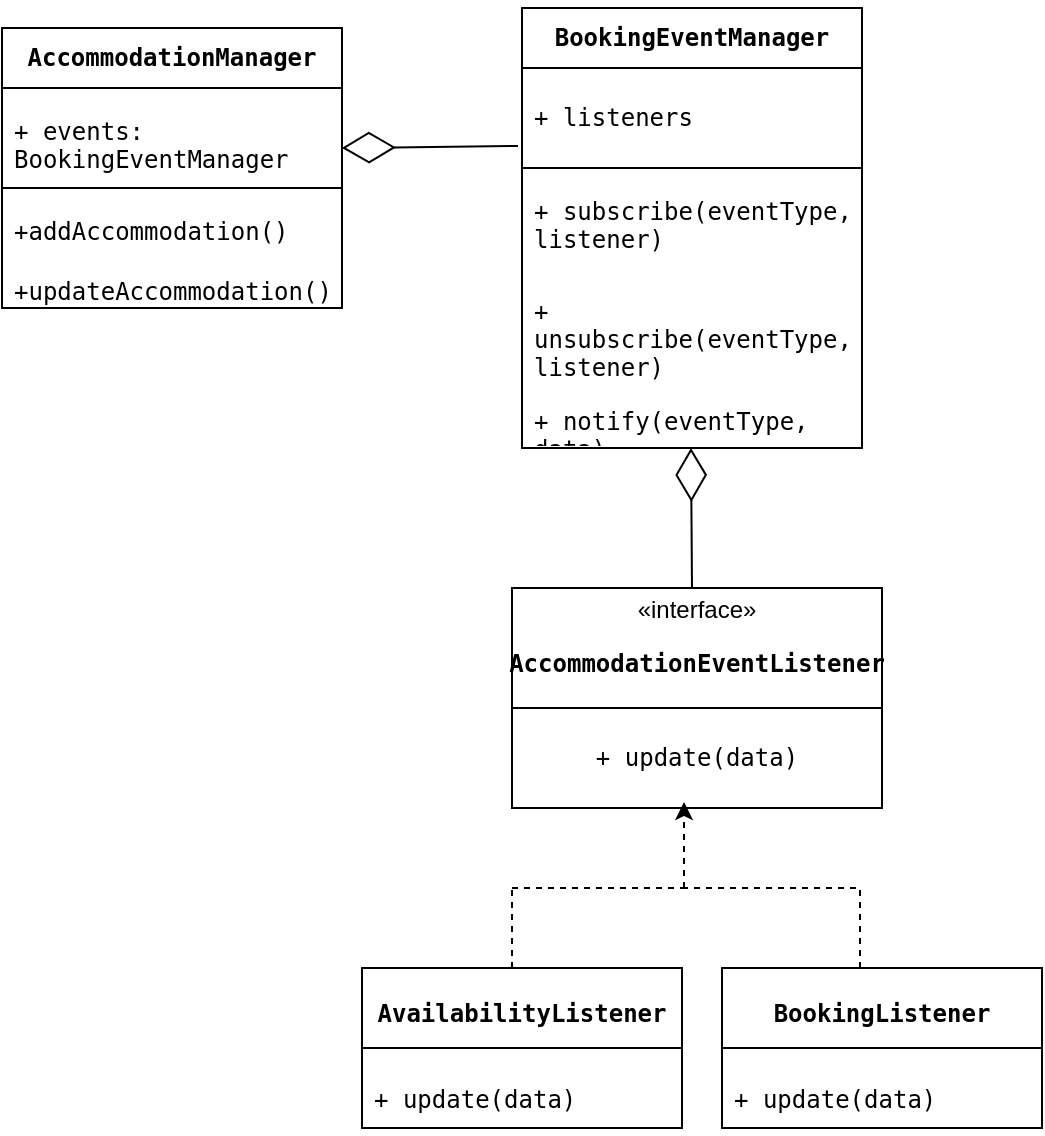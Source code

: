 <mxfile version="27.0.2">
  <diagram name="Page-1" id="t_fkH8_up-WrKKCvcmen">
    <mxGraphModel dx="872" dy="431" grid="1" gridSize="10" guides="1" tooltips="1" connect="1" arrows="1" fold="1" page="1" pageScale="1" pageWidth="827" pageHeight="1169" math="0" shadow="0">
      <root>
        <mxCell id="0" />
        <mxCell id="1" parent="0" />
        <mxCell id="yrt_GKD_OYoaSBvD1sqa-3" value="&lt;p data-pm-slice=&quot;1 1 [&amp;quot;list&amp;quot;,{&amp;quot;spread&amp;quot;:true,&amp;quot;start&amp;quot;:1400,&amp;quot;end&amp;quot;:3936},&amp;quot;regular_list_item&amp;quot;,{&amp;quot;start&amp;quot;:1400,&amp;quot;end&amp;quot;:1918},&amp;quot;list&amp;quot;,{&amp;quot;spread&amp;quot;:false,&amp;quot;start&amp;quot;:1439,&amp;quot;end&amp;quot;:1918},&amp;quot;regular_list_item&amp;quot;,{&amp;quot;start&amp;quot;:1439,&amp;quot;end&amp;quot;:1569}]&quot;&gt;&lt;code&gt;&lt;b&gt;AccommodationManager&lt;/b&gt;&lt;/code&gt;&lt;/p&gt;" style="swimlane;fontStyle=0;childLayout=stackLayout;horizontal=1;startSize=30;horizontalStack=0;resizeParent=1;resizeParentMax=0;resizeLast=0;collapsible=1;marginBottom=0;whiteSpace=wrap;html=1;" vertex="1" parent="1">
          <mxGeometry x="190" y="400" width="170" height="140" as="geometry" />
        </mxCell>
        <mxCell id="yrt_GKD_OYoaSBvD1sqa-4" value="&lt;p data-pm-slice=&quot;1 1 [&amp;quot;list&amp;quot;,{&amp;quot;spread&amp;quot;:true,&amp;quot;start&amp;quot;:1400,&amp;quot;end&amp;quot;:3936},&amp;quot;regular_list_item&amp;quot;,{&amp;quot;start&amp;quot;:1400,&amp;quot;end&amp;quot;:1918},&amp;quot;list&amp;quot;,{&amp;quot;spread&amp;quot;:false,&amp;quot;start&amp;quot;:1439,&amp;quot;end&amp;quot;:1918},&amp;quot;regular_list_item&amp;quot;,{&amp;quot;start&amp;quot;:1439,&amp;quot;end&amp;quot;:1569},&amp;quot;list&amp;quot;,{&amp;quot;spread&amp;quot;:false,&amp;quot;start&amp;quot;:1477,&amp;quot;end&amp;quot;:1569},&amp;quot;regular_list_item&amp;quot;,{&amp;quot;start&amp;quot;:1477,&amp;quot;end&amp;quot;:1569}]&quot;&gt;&lt;code&gt;+ events: BookingEventManager&lt;/code&gt;&lt;/p&gt;" style="text;strokeColor=default;fillColor=none;align=left;verticalAlign=middle;spacingLeft=4;spacingRight=4;overflow=hidden;points=[[0,0.5],[1,0.5]];portConstraint=eastwest;rotatable=0;whiteSpace=wrap;html=1;strokeWidth=1;" vertex="1" parent="yrt_GKD_OYoaSBvD1sqa-3">
          <mxGeometry y="30" width="170" height="50" as="geometry" />
        </mxCell>
        <mxCell id="yrt_GKD_OYoaSBvD1sqa-5" value="&lt;p data-pm-slice=&quot;1 1 [&amp;quot;list&amp;quot;,{&amp;quot;spread&amp;quot;:true,&amp;quot;start&amp;quot;:1400,&amp;quot;end&amp;quot;:3936},&amp;quot;regular_list_item&amp;quot;,{&amp;quot;start&amp;quot;:1400,&amp;quot;end&amp;quot;:1918},&amp;quot;list&amp;quot;,{&amp;quot;spread&amp;quot;:false,&amp;quot;start&amp;quot;:1439,&amp;quot;end&amp;quot;:1918},&amp;quot;regular_list_item&amp;quot;,{&amp;quot;start&amp;quot;:1439,&amp;quot;end&amp;quot;:1569},&amp;quot;list&amp;quot;,{&amp;quot;spread&amp;quot;:false,&amp;quot;start&amp;quot;:1477,&amp;quot;end&amp;quot;:1569},&amp;quot;regular_list_item&amp;quot;,{&amp;quot;start&amp;quot;:1477,&amp;quot;end&amp;quot;:1569}]&quot;&gt;&lt;code&gt;+addAccommodation()&lt;/code&gt;&lt;/p&gt;" style="text;strokeColor=none;fillColor=none;align=left;verticalAlign=middle;spacingLeft=4;spacingRight=4;overflow=hidden;points=[[0,0.5],[1,0.5]];portConstraint=eastwest;rotatable=0;whiteSpace=wrap;html=1;" vertex="1" parent="yrt_GKD_OYoaSBvD1sqa-3">
          <mxGeometry y="80" width="170" height="30" as="geometry" />
        </mxCell>
        <mxCell id="yrt_GKD_OYoaSBvD1sqa-6" value="&lt;p data-pm-slice=&quot;1 1 [&amp;quot;list&amp;quot;,{&amp;quot;spread&amp;quot;:true,&amp;quot;start&amp;quot;:1400,&amp;quot;end&amp;quot;:3936},&amp;quot;regular_list_item&amp;quot;,{&amp;quot;start&amp;quot;:1400,&amp;quot;end&amp;quot;:1918},&amp;quot;list&amp;quot;,{&amp;quot;spread&amp;quot;:false,&amp;quot;start&amp;quot;:1439,&amp;quot;end&amp;quot;:1918},&amp;quot;regular_list_item&amp;quot;,{&amp;quot;start&amp;quot;:1439,&amp;quot;end&amp;quot;:1569},&amp;quot;list&amp;quot;,{&amp;quot;spread&amp;quot;:false,&amp;quot;start&amp;quot;:1477,&amp;quot;end&amp;quot;:1569},&amp;quot;regular_list_item&amp;quot;,{&amp;quot;start&amp;quot;:1477,&amp;quot;end&amp;quot;:1569}]&quot;&gt;&lt;code&gt;+updateAccommodation()&lt;/code&gt;&lt;/p&gt;" style="text;strokeColor=none;fillColor=none;align=left;verticalAlign=middle;spacingLeft=4;spacingRight=4;overflow=hidden;points=[[0,0.5],[1,0.5]];portConstraint=eastwest;rotatable=0;whiteSpace=wrap;html=1;" vertex="1" parent="yrt_GKD_OYoaSBvD1sqa-3">
          <mxGeometry y="110" width="170" height="30" as="geometry" />
        </mxCell>
        <mxCell id="yrt_GKD_OYoaSBvD1sqa-8" value="" style="endArrow=diamondThin;endFill=0;endSize=24;html=1;rounded=0;exitX=-0.012;exitY=0.78;exitDx=0;exitDy=0;exitPerimeter=0;" edge="1" parent="1" source="yrt_GKD_OYoaSBvD1sqa-10">
          <mxGeometry width="160" relative="1" as="geometry">
            <mxPoint x="460" y="460" as="sourcePoint" />
            <mxPoint x="360" y="460" as="targetPoint" />
          </mxGeometry>
        </mxCell>
        <mxCell id="yrt_GKD_OYoaSBvD1sqa-9" value="&lt;p data-pm-slice=&quot;1 1 [&amp;quot;list&amp;quot;,{&amp;quot;spread&amp;quot;:true,&amp;quot;start&amp;quot;:1400,&amp;quot;end&amp;quot;:3936},&amp;quot;regular_list_item&amp;quot;,{&amp;quot;start&amp;quot;:1400,&amp;quot;end&amp;quot;:1918},&amp;quot;list&amp;quot;,{&amp;quot;spread&amp;quot;:false,&amp;quot;start&amp;quot;:1439,&amp;quot;end&amp;quot;:1918},&amp;quot;regular_list_item&amp;quot;,{&amp;quot;start&amp;quot;:1572,&amp;quot;end&amp;quot;:1740}]&quot;&gt;&lt;code&gt;&lt;b&gt;BookingEventManager&lt;/b&gt;&lt;/code&gt;&lt;/p&gt;" style="swimlane;fontStyle=0;childLayout=stackLayout;horizontal=1;startSize=30;horizontalStack=0;resizeParent=1;resizeParentMax=0;resizeLast=0;collapsible=1;marginBottom=0;whiteSpace=wrap;html=1;" vertex="1" parent="1">
          <mxGeometry x="450" y="390" width="170" height="220" as="geometry" />
        </mxCell>
        <mxCell id="yrt_GKD_OYoaSBvD1sqa-10" value="&lt;p data-pm-slice=&quot;1 1 [&amp;quot;list&amp;quot;,{&amp;quot;spread&amp;quot;:true,&amp;quot;start&amp;quot;:1400,&amp;quot;end&amp;quot;:3936},&amp;quot;regular_list_item&amp;quot;,{&amp;quot;start&amp;quot;:1400,&amp;quot;end&amp;quot;:1918},&amp;quot;list&amp;quot;,{&amp;quot;spread&amp;quot;:false,&amp;quot;start&amp;quot;:1439,&amp;quot;end&amp;quot;:1918},&amp;quot;regular_list_item&amp;quot;,{&amp;quot;start&amp;quot;:1572,&amp;quot;end&amp;quot;:1740},&amp;quot;list&amp;quot;,{&amp;quot;spread&amp;quot;:false,&amp;quot;start&amp;quot;:1614,&amp;quot;end&amp;quot;:1740},&amp;quot;regular_list_item&amp;quot;,{&amp;quot;start&amp;quot;:1614,&amp;quot;end&amp;quot;:1740}]&quot;&gt;&lt;code&gt;+ listeners&lt;/code&gt;&lt;/p&gt;" style="text;strokeColor=default;fillColor=none;align=left;verticalAlign=middle;spacingLeft=4;spacingRight=4;overflow=hidden;points=[[0,0.5],[1,0.5]];portConstraint=eastwest;rotatable=0;whiteSpace=wrap;html=1;strokeWidth=1;" vertex="1" parent="yrt_GKD_OYoaSBvD1sqa-9">
          <mxGeometry y="30" width="170" height="50" as="geometry" />
        </mxCell>
        <mxCell id="yrt_GKD_OYoaSBvD1sqa-11" value="&lt;p data-pm-slice=&quot;1 1 [&amp;quot;list&amp;quot;,{&amp;quot;spread&amp;quot;:true,&amp;quot;start&amp;quot;:1400,&amp;quot;end&amp;quot;:3936},&amp;quot;regular_list_item&amp;quot;,{&amp;quot;start&amp;quot;:1400,&amp;quot;end&amp;quot;:1918},&amp;quot;list&amp;quot;,{&amp;quot;spread&amp;quot;:false,&amp;quot;start&amp;quot;:1439,&amp;quot;end&amp;quot;:1918},&amp;quot;regular_list_item&amp;quot;,{&amp;quot;start&amp;quot;:1572,&amp;quot;end&amp;quot;:1740},&amp;quot;list&amp;quot;,{&amp;quot;spread&amp;quot;:false,&amp;quot;start&amp;quot;:1614,&amp;quot;end&amp;quot;:1740},&amp;quot;regular_list_item&amp;quot;,{&amp;quot;start&amp;quot;:1614,&amp;quot;end&amp;quot;:1740}]&quot;&gt;&lt;code&gt;+ subscribe(eventType, listener)&lt;/code&gt;&lt;/p&gt;" style="text;strokeColor=none;fillColor=none;align=left;verticalAlign=middle;spacingLeft=4;spacingRight=4;overflow=hidden;points=[[0,0.5],[1,0.5]];portConstraint=eastwest;rotatable=0;whiteSpace=wrap;html=1;" vertex="1" parent="yrt_GKD_OYoaSBvD1sqa-9">
          <mxGeometry y="80" width="170" height="50" as="geometry" />
        </mxCell>
        <mxCell id="yrt_GKD_OYoaSBvD1sqa-12" value="&lt;p data-pm-slice=&quot;1 1 [&amp;quot;list&amp;quot;,{&amp;quot;spread&amp;quot;:true,&amp;quot;start&amp;quot;:1400,&amp;quot;end&amp;quot;:3936},&amp;quot;regular_list_item&amp;quot;,{&amp;quot;start&amp;quot;:1400,&amp;quot;end&amp;quot;:1918},&amp;quot;list&amp;quot;,{&amp;quot;spread&amp;quot;:false,&amp;quot;start&amp;quot;:1439,&amp;quot;end&amp;quot;:1918},&amp;quot;regular_list_item&amp;quot;,{&amp;quot;start&amp;quot;:1572,&amp;quot;end&amp;quot;:1740},&amp;quot;list&amp;quot;,{&amp;quot;spread&amp;quot;:false,&amp;quot;start&amp;quot;:1614,&amp;quot;end&amp;quot;:1740},&amp;quot;regular_list_item&amp;quot;,{&amp;quot;start&amp;quot;:1614,&amp;quot;end&amp;quot;:1740}]&quot;&gt;&lt;code&gt;+ unsubscribe(eventType, listener)&lt;/code&gt;&lt;/p&gt;&lt;p data-pm-slice=&quot;1 1 [&amp;quot;list&amp;quot;,{&amp;quot;spread&amp;quot;:true,&amp;quot;start&amp;quot;:1400,&amp;quot;end&amp;quot;:3936},&amp;quot;regular_list_item&amp;quot;,{&amp;quot;start&amp;quot;:1400,&amp;quot;end&amp;quot;:1918},&amp;quot;list&amp;quot;,{&amp;quot;spread&amp;quot;:false,&amp;quot;start&amp;quot;:1439,&amp;quot;end&amp;quot;:1918},&amp;quot;regular_list_item&amp;quot;,{&amp;quot;start&amp;quot;:1572,&amp;quot;end&amp;quot;:1740},&amp;quot;list&amp;quot;,{&amp;quot;spread&amp;quot;:false,&amp;quot;start&amp;quot;:1614,&amp;quot;end&amp;quot;:1740},&amp;quot;regular_list_item&amp;quot;,{&amp;quot;start&amp;quot;:1614,&amp;quot;end&amp;quot;:1740}]&quot;&gt;&lt;code&gt;+ notify(eventType, data)&lt;/code&gt;&lt;/p&gt;" style="text;strokeColor=none;fillColor=none;align=left;verticalAlign=middle;spacingLeft=4;spacingRight=4;overflow=hidden;points=[[0,0.5],[1,0.5]];portConstraint=eastwest;rotatable=0;whiteSpace=wrap;html=1;" vertex="1" parent="yrt_GKD_OYoaSBvD1sqa-9">
          <mxGeometry y="130" width="170" height="90" as="geometry" />
        </mxCell>
        <mxCell id="yrt_GKD_OYoaSBvD1sqa-13" value="" style="endArrow=diamondThin;endFill=0;endSize=24;html=1;rounded=0;" edge="1" parent="1">
          <mxGeometry width="160" relative="1" as="geometry">
            <mxPoint x="535" y="680" as="sourcePoint" />
            <mxPoint x="534.5" y="610" as="targetPoint" />
          </mxGeometry>
        </mxCell>
        <mxCell id="yrt_GKD_OYoaSBvD1sqa-14" value="«interface»&lt;br&gt;&lt;p data-pm-slice=&quot;1 1 [&amp;quot;list&amp;quot;,{&amp;quot;spread&amp;quot;:true,&amp;quot;start&amp;quot;:1400,&amp;quot;end&amp;quot;:3936},&amp;quot;regular_list_item&amp;quot;,{&amp;quot;start&amp;quot;:1400,&amp;quot;end&amp;quot;:1918},&amp;quot;list&amp;quot;,{&amp;quot;spread&amp;quot;:false,&amp;quot;start&amp;quot;:1439,&amp;quot;end&amp;quot;:1918},&amp;quot;regular_list_item&amp;quot;,{&amp;quot;start&amp;quot;:1743,&amp;quot;end&amp;quot;:1830}]&quot;&gt;&lt;code&gt;&lt;b&gt;AccommodationEventListener&lt;/b&gt;&lt;/code&gt;&lt;/p&gt;" style="html=1;whiteSpace=wrap;" vertex="1" parent="1">
          <mxGeometry x="445" y="680" width="185" height="60" as="geometry" />
        </mxCell>
        <mxCell id="yrt_GKD_OYoaSBvD1sqa-16" value="&lt;p data-pm-slice=&quot;1 1 [&amp;quot;list&amp;quot;,{&amp;quot;spread&amp;quot;:true,&amp;quot;start&amp;quot;:1400,&amp;quot;end&amp;quot;:3936},&amp;quot;regular_list_item&amp;quot;,{&amp;quot;start&amp;quot;:1400,&amp;quot;end&amp;quot;:1918},&amp;quot;list&amp;quot;,{&amp;quot;spread&amp;quot;:false,&amp;quot;start&amp;quot;:1439,&amp;quot;end&amp;quot;:1918},&amp;quot;regular_list_item&amp;quot;,{&amp;quot;start&amp;quot;:1743,&amp;quot;end&amp;quot;:1830},&amp;quot;list&amp;quot;,{&amp;quot;spread&amp;quot;:false,&amp;quot;start&amp;quot;:1804,&amp;quot;end&amp;quot;:1830},&amp;quot;regular_list_item&amp;quot;,{&amp;quot;start&amp;quot;:1804,&amp;quot;end&amp;quot;:1830}]&quot;&gt;&lt;code&gt;+ update(data)&lt;/code&gt;&lt;/p&gt;" style="html=1;whiteSpace=wrap;" vertex="1" parent="1">
          <mxGeometry x="445" y="740" width="185" height="50" as="geometry" />
        </mxCell>
        <mxCell id="yrt_GKD_OYoaSBvD1sqa-18" value="" style="endArrow=classic;html=1;rounded=0;dashed=1;entryX=0.465;entryY=0.94;entryDx=0;entryDy=0;entryPerimeter=0;" edge="1" parent="1" target="yrt_GKD_OYoaSBvD1sqa-16">
          <mxGeometry width="50" height="50" relative="1" as="geometry">
            <mxPoint x="531" y="830" as="sourcePoint" />
            <mxPoint x="540" y="800" as="targetPoint" />
          </mxGeometry>
        </mxCell>
        <mxCell id="yrt_GKD_OYoaSBvD1sqa-20" value="" style="endArrow=none;html=1;rounded=0;dashed=1;" edge="1" parent="1">
          <mxGeometry width="50" height="50" relative="1" as="geometry">
            <mxPoint x="445" y="830" as="sourcePoint" />
            <mxPoint x="535" y="830" as="targetPoint" />
          </mxGeometry>
        </mxCell>
        <mxCell id="yrt_GKD_OYoaSBvD1sqa-21" value="" style="endArrow=none;html=1;rounded=0;dashed=1;" edge="1" parent="1">
          <mxGeometry width="50" height="50" relative="1" as="geometry">
            <mxPoint x="445" y="870" as="sourcePoint" />
            <mxPoint x="445" y="830" as="targetPoint" />
          </mxGeometry>
        </mxCell>
        <mxCell id="yrt_GKD_OYoaSBvD1sqa-22" value="" style="endArrow=none;html=1;rounded=0;dashed=1;" edge="1" parent="1">
          <mxGeometry width="50" height="50" relative="1" as="geometry">
            <mxPoint x="530" y="830" as="sourcePoint" />
            <mxPoint x="620" y="830" as="targetPoint" />
          </mxGeometry>
        </mxCell>
        <mxCell id="yrt_GKD_OYoaSBvD1sqa-23" value="" style="endArrow=none;html=1;rounded=0;dashed=1;" edge="1" parent="1">
          <mxGeometry width="50" height="50" relative="1" as="geometry">
            <mxPoint x="619" y="870" as="sourcePoint" />
            <mxPoint x="619" y="830" as="targetPoint" />
          </mxGeometry>
        </mxCell>
        <mxCell id="yrt_GKD_OYoaSBvD1sqa-24" value="&lt;p data-pm-slice=&quot;1 1 [&amp;quot;list&amp;quot;,{&amp;quot;spread&amp;quot;:true,&amp;quot;start&amp;quot;:1400,&amp;quot;end&amp;quot;:3936},&amp;quot;regular_list_item&amp;quot;,{&amp;quot;start&amp;quot;:1400,&amp;quot;end&amp;quot;:1918},&amp;quot;list&amp;quot;,{&amp;quot;spread&amp;quot;:false,&amp;quot;start&amp;quot;:1439,&amp;quot;end&amp;quot;:1918},&amp;quot;regular_list_item&amp;quot;,{&amp;quot;start&amp;quot;:1833,&amp;quot;end&amp;quot;:1918}]&quot;&gt;&lt;code&gt;&lt;font style=&quot;font-size: 12px;&quot;&gt;&lt;b&gt;AvailabilityListener&lt;/b&gt;&lt;/font&gt;&lt;/code&gt;&lt;/p&gt;" style="swimlane;fontStyle=0;align=center;verticalAlign=top;childLayout=stackLayout;horizontal=1;startSize=40;horizontalStack=0;resizeParent=1;resizeParentMax=0;resizeLast=0;collapsible=1;marginBottom=0;whiteSpace=wrap;html=1;fontSize=9;" vertex="1" parent="1">
          <mxGeometry x="370" y="870" width="160" height="80" as="geometry" />
        </mxCell>
        <mxCell id="yrt_GKD_OYoaSBvD1sqa-25" value="&lt;p data-pm-slice=&quot;1 1 [&amp;quot;list&amp;quot;,{&amp;quot;spread&amp;quot;:true,&amp;quot;start&amp;quot;:1400,&amp;quot;end&amp;quot;:3936},&amp;quot;regular_list_item&amp;quot;,{&amp;quot;start&amp;quot;:1400,&amp;quot;end&amp;quot;:1918},&amp;quot;list&amp;quot;,{&amp;quot;spread&amp;quot;:false,&amp;quot;start&amp;quot;:1439,&amp;quot;end&amp;quot;:1918},&amp;quot;regular_list_item&amp;quot;,{&amp;quot;start&amp;quot;:1833,&amp;quot;end&amp;quot;:1918},&amp;quot;list&amp;quot;,{&amp;quot;spread&amp;quot;:false,&amp;quot;start&amp;quot;:1892,&amp;quot;end&amp;quot;:1918},&amp;quot;regular_list_item&amp;quot;,{&amp;quot;start&amp;quot;:1892,&amp;quot;end&amp;quot;:1918}]&quot;&gt;&lt;code&gt;+ update(data)&lt;/code&gt;&lt;/p&gt;" style="text;strokeColor=none;fillColor=none;align=left;verticalAlign=top;spacingLeft=4;spacingRight=4;overflow=hidden;rotatable=0;points=[[0,0.5],[1,0.5]];portConstraint=eastwest;whiteSpace=wrap;html=1;fontStyle=0" vertex="1" parent="yrt_GKD_OYoaSBvD1sqa-24">
          <mxGeometry y="40" width="160" height="40" as="geometry" />
        </mxCell>
        <mxCell id="yrt_GKD_OYoaSBvD1sqa-28" value="&lt;p data-pm-slice=&quot;1 1 [&amp;quot;list&amp;quot;,{&amp;quot;spread&amp;quot;:true,&amp;quot;start&amp;quot;:1400,&amp;quot;end&amp;quot;:3936},&amp;quot;regular_list_item&amp;quot;,{&amp;quot;start&amp;quot;:1400,&amp;quot;end&amp;quot;:1918},&amp;quot;list&amp;quot;,{&amp;quot;spread&amp;quot;:false,&amp;quot;start&amp;quot;:1439,&amp;quot;end&amp;quot;:1918},&amp;quot;regular_list_item&amp;quot;,{&amp;quot;start&amp;quot;:1833,&amp;quot;end&amp;quot;:1918}]&quot;&gt;&lt;code&gt;&lt;font style=&quot;font-size: 12px;&quot;&gt;BookingListener&lt;/font&gt;&lt;/code&gt;&lt;/p&gt;" style="swimlane;fontStyle=1;align=center;verticalAlign=top;childLayout=stackLayout;horizontal=1;startSize=40;horizontalStack=0;resizeParent=1;resizeParentMax=0;resizeLast=0;collapsible=1;marginBottom=0;whiteSpace=wrap;html=1;fontSize=9;" vertex="1" parent="1">
          <mxGeometry x="550" y="870" width="160" height="80" as="geometry" />
        </mxCell>
        <mxCell id="yrt_GKD_OYoaSBvD1sqa-29" value="&lt;p data-pm-slice=&quot;1 1 [&amp;quot;list&amp;quot;,{&amp;quot;spread&amp;quot;:true,&amp;quot;start&amp;quot;:1400,&amp;quot;end&amp;quot;:3936},&amp;quot;regular_list_item&amp;quot;,{&amp;quot;start&amp;quot;:1400,&amp;quot;end&amp;quot;:1918},&amp;quot;list&amp;quot;,{&amp;quot;spread&amp;quot;:false,&amp;quot;start&amp;quot;:1439,&amp;quot;end&amp;quot;:1918},&amp;quot;regular_list_item&amp;quot;,{&amp;quot;start&amp;quot;:1833,&amp;quot;end&amp;quot;:1918},&amp;quot;list&amp;quot;,{&amp;quot;spread&amp;quot;:false,&amp;quot;start&amp;quot;:1892,&amp;quot;end&amp;quot;:1918},&amp;quot;regular_list_item&amp;quot;,{&amp;quot;start&amp;quot;:1892,&amp;quot;end&amp;quot;:1918}]&quot;&gt;&lt;code&gt;+ update(data)&lt;/code&gt;&lt;/p&gt;" style="text;strokeColor=none;fillColor=none;align=left;verticalAlign=top;spacingLeft=4;spacingRight=4;overflow=hidden;rotatable=0;points=[[0,0.5],[1,0.5]];portConstraint=eastwest;whiteSpace=wrap;html=1;" vertex="1" parent="yrt_GKD_OYoaSBvD1sqa-28">
          <mxGeometry y="40" width="160" height="40" as="geometry" />
        </mxCell>
      </root>
    </mxGraphModel>
  </diagram>
</mxfile>
